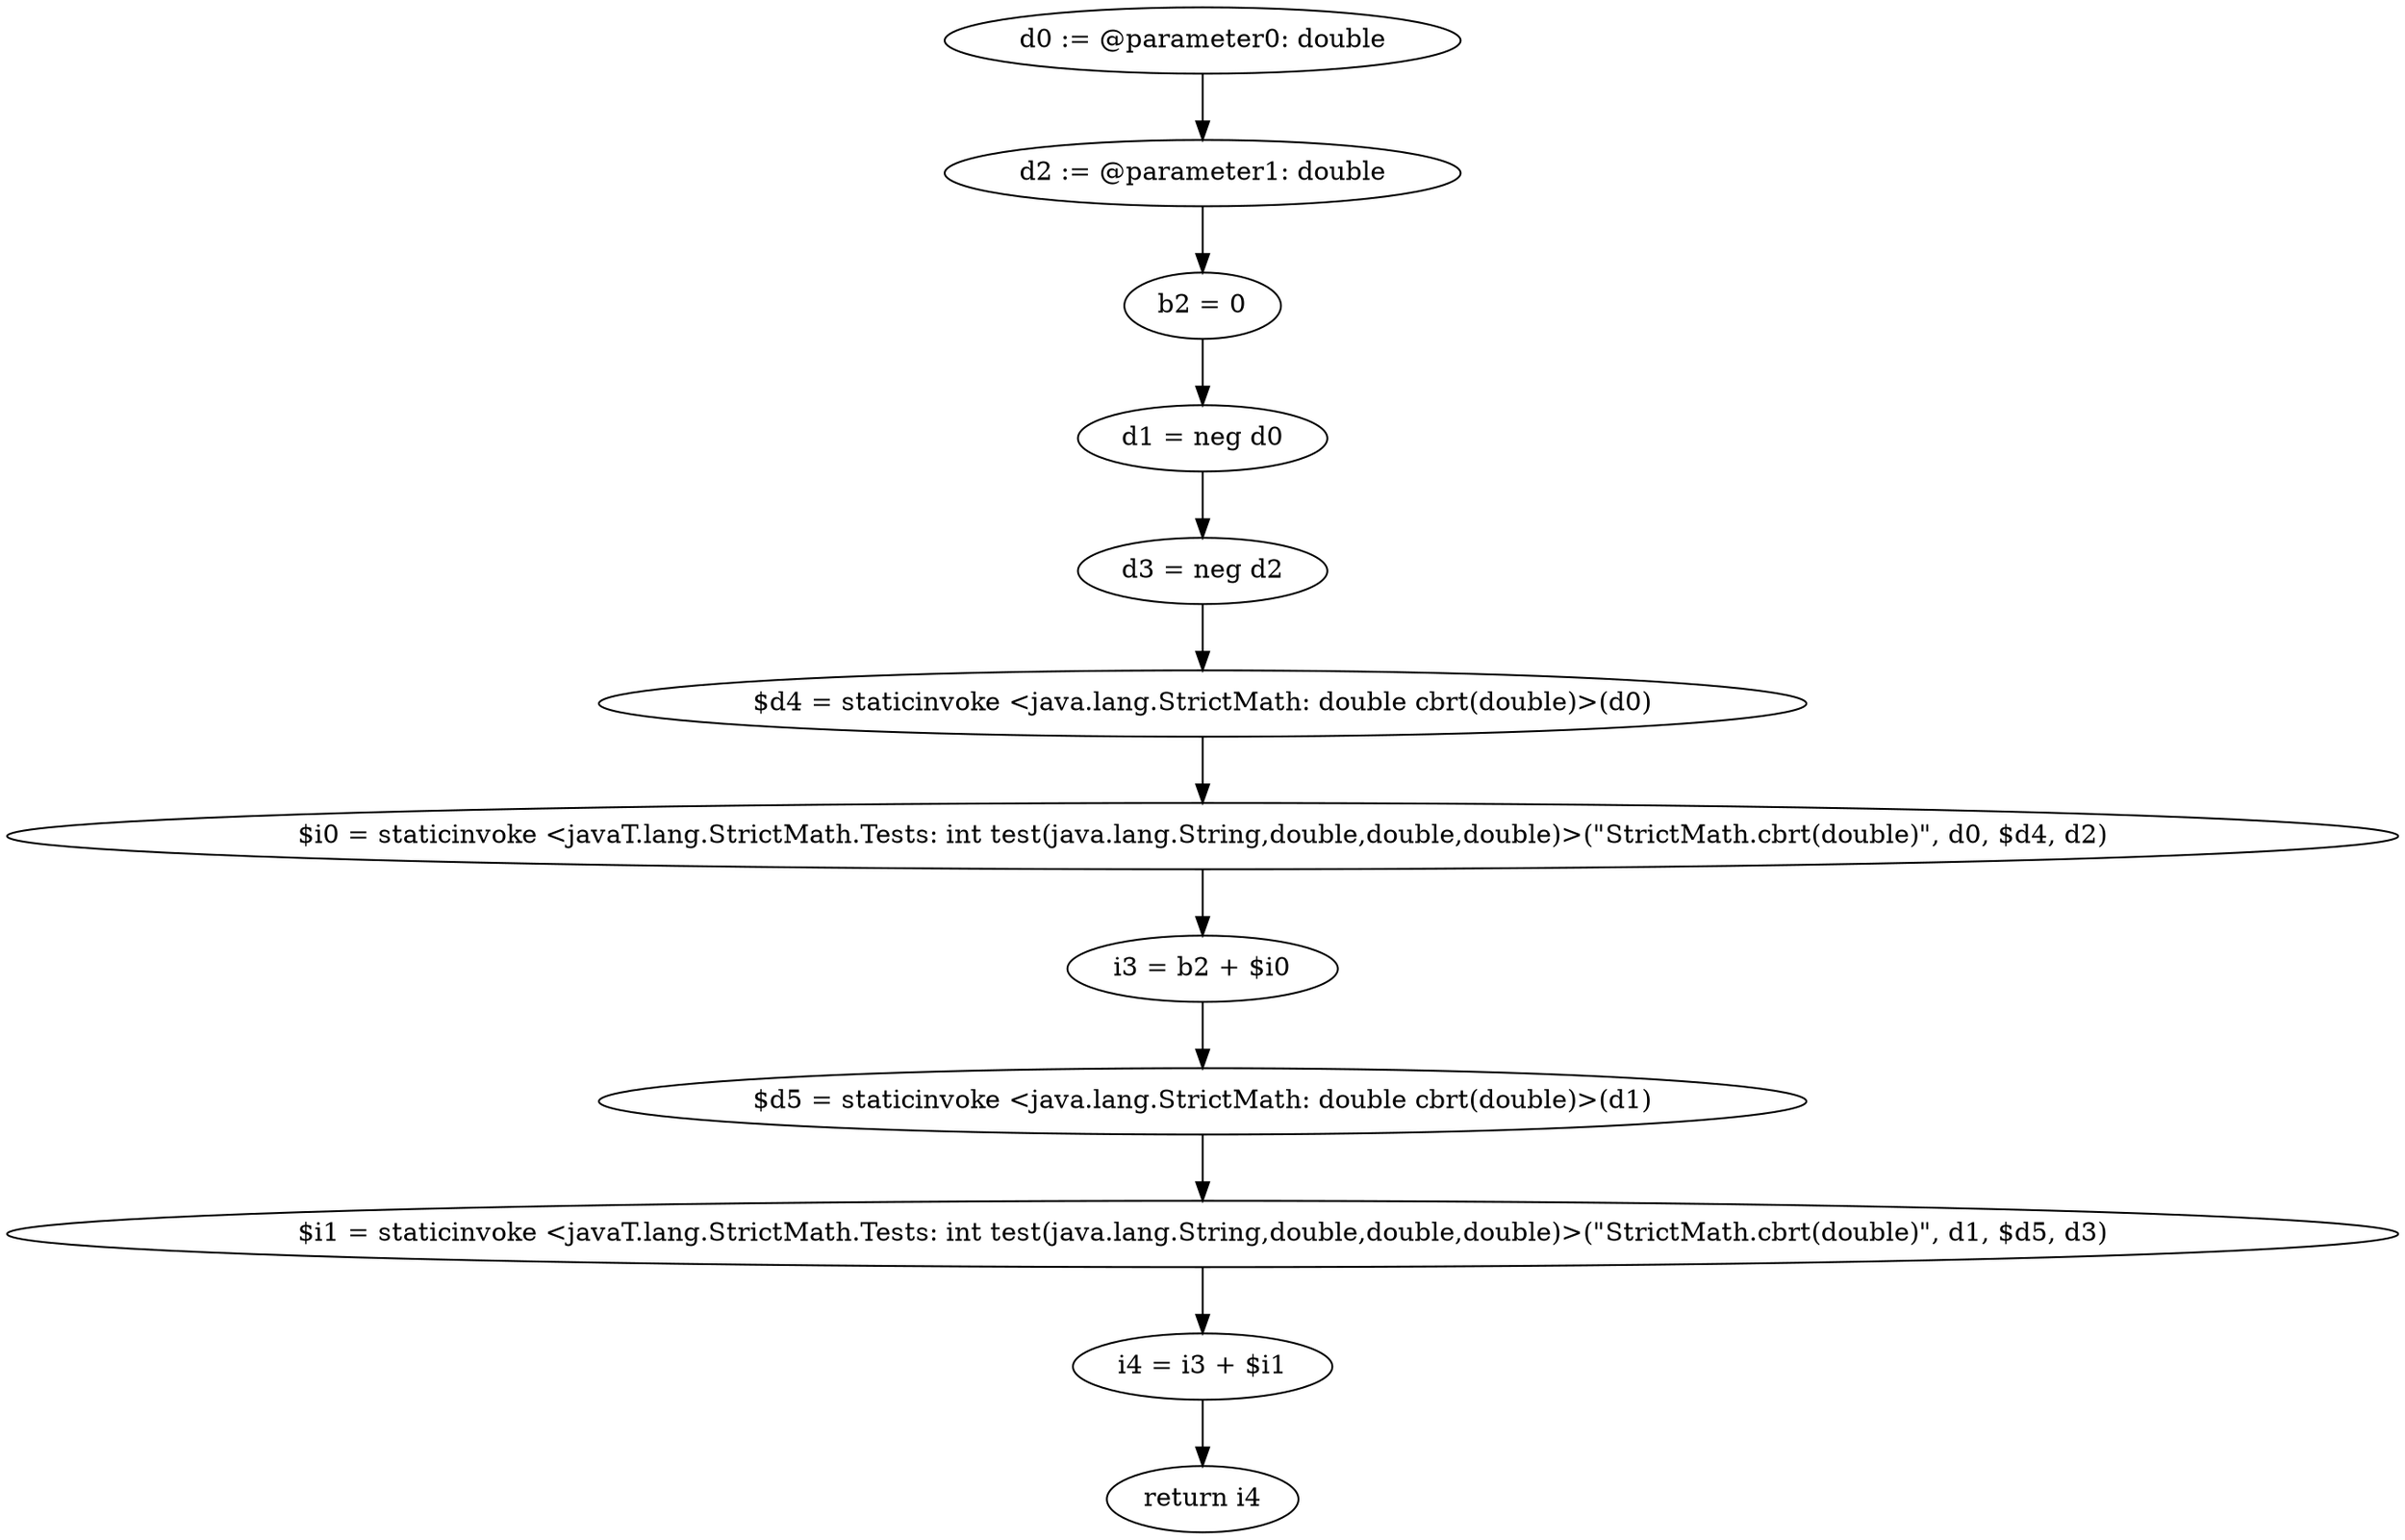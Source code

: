 digraph "unitGraph" {
    "d0 := @parameter0: double"
    "d2 := @parameter1: double"
    "b2 = 0"
    "d1 = neg d0"
    "d3 = neg d2"
    "$d4 = staticinvoke <java.lang.StrictMath: double cbrt(double)>(d0)"
    "$i0 = staticinvoke <javaT.lang.StrictMath.Tests: int test(java.lang.String,double,double,double)>(\"StrictMath.cbrt(double)\", d0, $d4, d2)"
    "i3 = b2 + $i0"
    "$d5 = staticinvoke <java.lang.StrictMath: double cbrt(double)>(d1)"
    "$i1 = staticinvoke <javaT.lang.StrictMath.Tests: int test(java.lang.String,double,double,double)>(\"StrictMath.cbrt(double)\", d1, $d5, d3)"
    "i4 = i3 + $i1"
    "return i4"
    "d0 := @parameter0: double"->"d2 := @parameter1: double";
    "d2 := @parameter1: double"->"b2 = 0";
    "b2 = 0"->"d1 = neg d0";
    "d1 = neg d0"->"d3 = neg d2";
    "d3 = neg d2"->"$d4 = staticinvoke <java.lang.StrictMath: double cbrt(double)>(d0)";
    "$d4 = staticinvoke <java.lang.StrictMath: double cbrt(double)>(d0)"->"$i0 = staticinvoke <javaT.lang.StrictMath.Tests: int test(java.lang.String,double,double,double)>(\"StrictMath.cbrt(double)\", d0, $d4, d2)";
    "$i0 = staticinvoke <javaT.lang.StrictMath.Tests: int test(java.lang.String,double,double,double)>(\"StrictMath.cbrt(double)\", d0, $d4, d2)"->"i3 = b2 + $i0";
    "i3 = b2 + $i0"->"$d5 = staticinvoke <java.lang.StrictMath: double cbrt(double)>(d1)";
    "$d5 = staticinvoke <java.lang.StrictMath: double cbrt(double)>(d1)"->"$i1 = staticinvoke <javaT.lang.StrictMath.Tests: int test(java.lang.String,double,double,double)>(\"StrictMath.cbrt(double)\", d1, $d5, d3)";
    "$i1 = staticinvoke <javaT.lang.StrictMath.Tests: int test(java.lang.String,double,double,double)>(\"StrictMath.cbrt(double)\", d1, $d5, d3)"->"i4 = i3 + $i1";
    "i4 = i3 + $i1"->"return i4";
}
